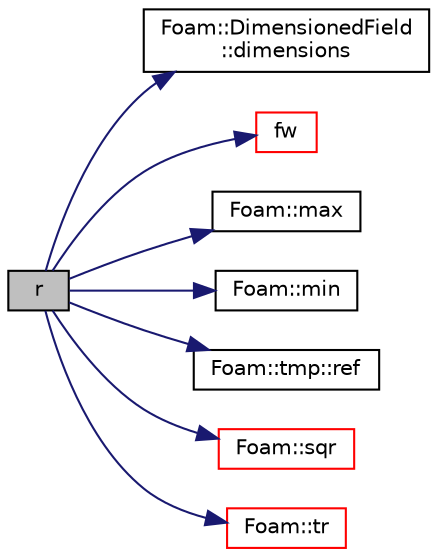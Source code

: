 digraph "r"
{
  bgcolor="transparent";
  edge [fontname="Helvetica",fontsize="10",labelfontname="Helvetica",labelfontsize="10"];
  node [fontname="Helvetica",fontsize="10",shape=record];
  rankdir="LR";
  Node168 [label="r",height=0.2,width=0.4,color="black", fillcolor="grey75", style="filled", fontcolor="black"];
  Node168 -> Node169 [color="midnightblue",fontsize="10",style="solid",fontname="Helvetica"];
  Node169 [label="Foam::DimensionedField\l::dimensions",height=0.2,width=0.4,color="black",URL="$a27497.html#a512673c2674ca2d38885f1bb5f6994fb",tooltip="Return dimensions. "];
  Node168 -> Node170 [color="midnightblue",fontsize="10",style="solid",fontname="Helvetica"];
  Node170 [label="fw",height=0.2,width=0.4,color="red",URL="$a32289.html#a22f56865ee154c2400fc2b8ba4fbeb6c"];
  Node168 -> Node180 [color="midnightblue",fontsize="10",style="solid",fontname="Helvetica"];
  Node180 [label="Foam::max",height=0.2,width=0.4,color="black",URL="$a21851.html#ac993e906cf2774ae77e666bc24e81733"];
  Node168 -> Node177 [color="midnightblue",fontsize="10",style="solid",fontname="Helvetica"];
  Node177 [label="Foam::min",height=0.2,width=0.4,color="black",URL="$a21851.html#a253e112ad2d56d96230ff39ea7f442dc"];
  Node168 -> Node178 [color="midnightblue",fontsize="10",style="solid",fontname="Helvetica"];
  Node178 [label="Foam::tmp::ref",height=0.2,width=0.4,color="black",URL="$a27077.html#aeaf81e641282874cef07f5b808efc83b",tooltip="Return non-const reference or generate a fatal error. "];
  Node168 -> Node181 [color="midnightblue",fontsize="10",style="solid",fontname="Helvetica"];
  Node181 [label="Foam::sqr",height=0.2,width=0.4,color="red",URL="$a21851.html#a277dc11c581d53826ab5090b08f3b17b"];
  Node168 -> Node182 [color="midnightblue",fontsize="10",style="solid",fontname="Helvetica"];
  Node182 [label="Foam::tr",height=0.2,width=0.4,color="red",URL="$a21851.html#a16888f82e1accdb4c88dc9573a1dd02e"];
}
